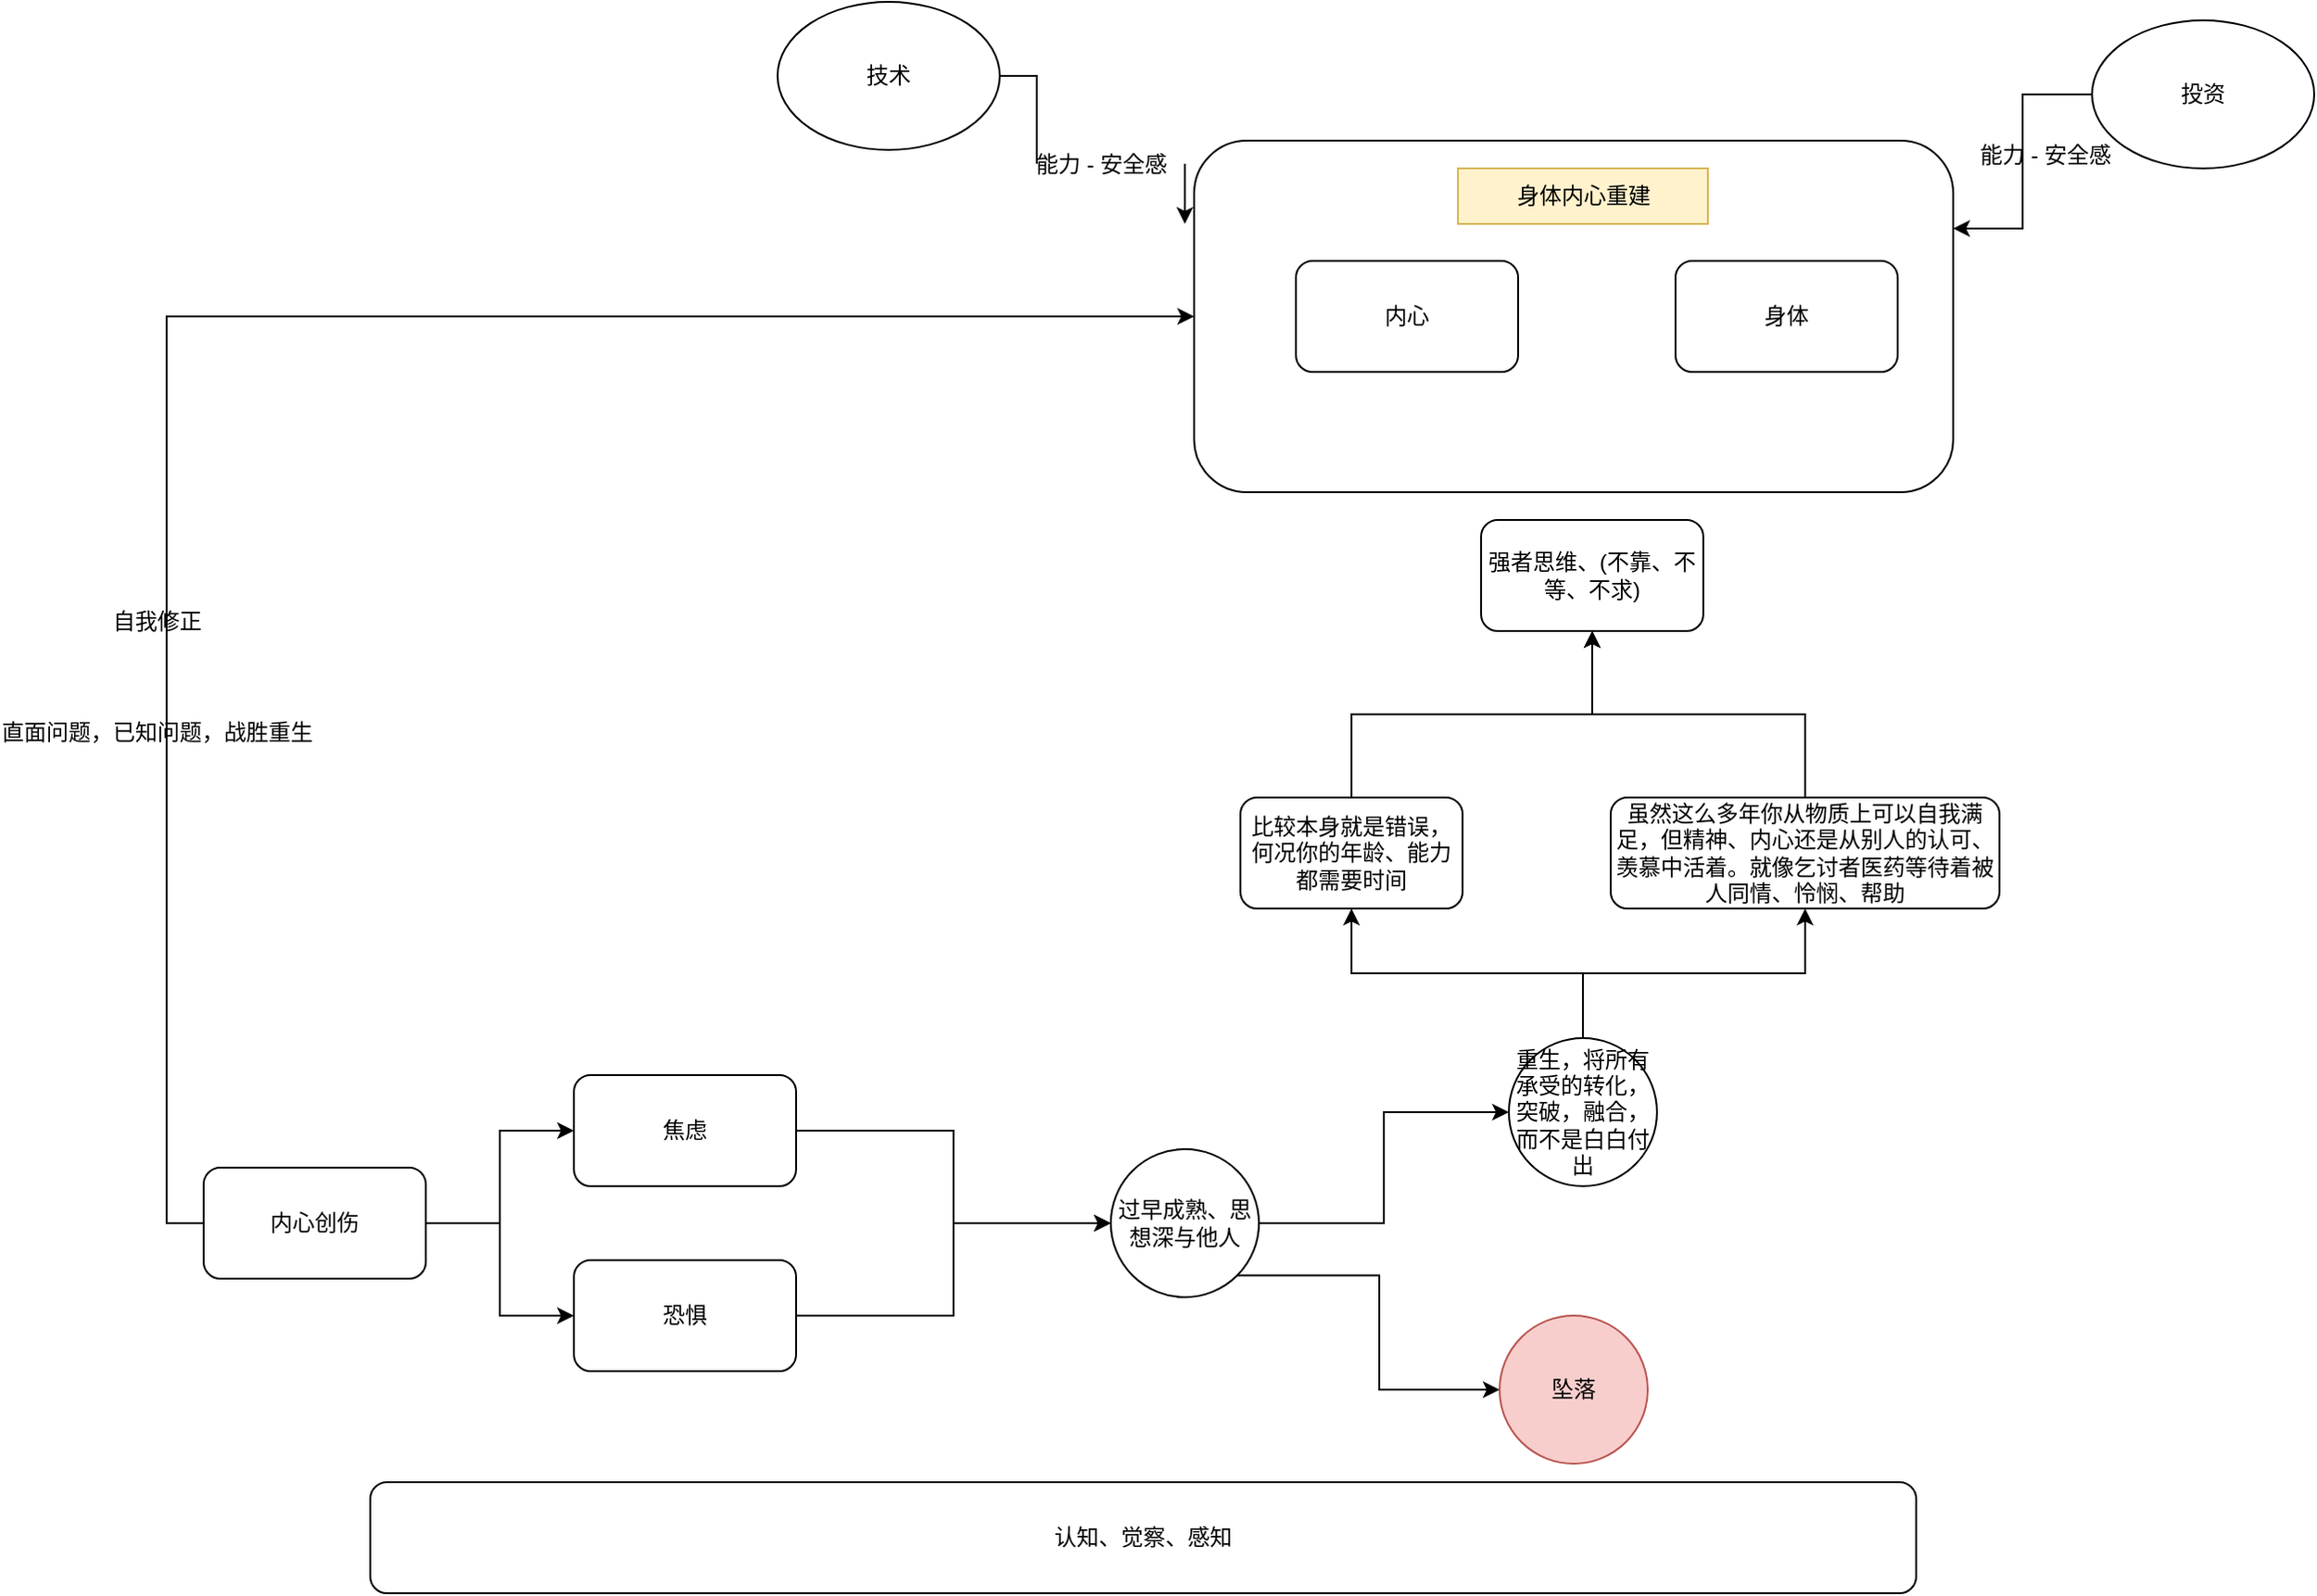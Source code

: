 <mxfile version="20.5.1" type="github">
  <diagram id="GMz4B5HaVzibIkckNy-2" name="第 1 页">
    <mxGraphModel dx="1422" dy="300800" grid="1" gridSize="10" guides="1" tooltips="1" connect="1" arrows="1" fold="1" page="1" pageScale="1" pageWidth="400000" pageHeight="300000" math="0" shadow="0">
      <root>
        <mxCell id="0" />
        <mxCell id="1" parent="0" />
        <mxCell id="BpmyPJoA6yeB_v0LB2Vu-22" value="" style="rounded=1;whiteSpace=wrap;html=1;" vertex="1" parent="1">
          <mxGeometry x="755" y="-45" width="410" height="190" as="geometry" />
        </mxCell>
        <mxCell id="BpmyPJoA6yeB_v0LB2Vu-3" value="" style="edgeStyle=orthogonalEdgeStyle;rounded=0;orthogonalLoop=1;jettySize=auto;html=1;" edge="1" parent="1" source="BpmyPJoA6yeB_v0LB2Vu-1" target="BpmyPJoA6yeB_v0LB2Vu-2">
          <mxGeometry relative="1" as="geometry" />
        </mxCell>
        <mxCell id="BpmyPJoA6yeB_v0LB2Vu-5" style="edgeStyle=orthogonalEdgeStyle;rounded=0;orthogonalLoop=1;jettySize=auto;html=1;exitX=1;exitY=0.5;exitDx=0;exitDy=0;entryX=0;entryY=0.5;entryDx=0;entryDy=0;" edge="1" parent="1" source="BpmyPJoA6yeB_v0LB2Vu-1" target="BpmyPJoA6yeB_v0LB2Vu-4">
          <mxGeometry relative="1" as="geometry" />
        </mxCell>
        <mxCell id="BpmyPJoA6yeB_v0LB2Vu-23" style="edgeStyle=orthogonalEdgeStyle;rounded=0;orthogonalLoop=1;jettySize=auto;html=1;exitX=0;exitY=0.5;exitDx=0;exitDy=0;entryX=0;entryY=0.5;entryDx=0;entryDy=0;" edge="1" parent="1" source="BpmyPJoA6yeB_v0LB2Vu-1" target="BpmyPJoA6yeB_v0LB2Vu-22">
          <mxGeometry relative="1" as="geometry" />
        </mxCell>
        <mxCell id="BpmyPJoA6yeB_v0LB2Vu-1" value="内心创伤" style="rounded=1;whiteSpace=wrap;html=1;" vertex="1" parent="1">
          <mxGeometry x="220" y="510" width="120" height="60" as="geometry" />
        </mxCell>
        <mxCell id="BpmyPJoA6yeB_v0LB2Vu-7" style="edgeStyle=orthogonalEdgeStyle;rounded=0;orthogonalLoop=1;jettySize=auto;html=1;exitX=1;exitY=0.5;exitDx=0;exitDy=0;entryX=0;entryY=0.5;entryDx=0;entryDy=0;" edge="1" parent="1" source="BpmyPJoA6yeB_v0LB2Vu-2" target="BpmyPJoA6yeB_v0LB2Vu-6">
          <mxGeometry relative="1" as="geometry" />
        </mxCell>
        <mxCell id="BpmyPJoA6yeB_v0LB2Vu-2" value="焦虑" style="whiteSpace=wrap;html=1;rounded=1;" vertex="1" parent="1">
          <mxGeometry x="420" y="460" width="120" height="60" as="geometry" />
        </mxCell>
        <mxCell id="BpmyPJoA6yeB_v0LB2Vu-8" style="edgeStyle=orthogonalEdgeStyle;rounded=0;orthogonalLoop=1;jettySize=auto;html=1;exitX=1;exitY=0.5;exitDx=0;exitDy=0;entryX=0;entryY=0.5;entryDx=0;entryDy=0;" edge="1" parent="1" source="BpmyPJoA6yeB_v0LB2Vu-4" target="BpmyPJoA6yeB_v0LB2Vu-6">
          <mxGeometry relative="1" as="geometry" />
        </mxCell>
        <mxCell id="BpmyPJoA6yeB_v0LB2Vu-4" value="恐惧" style="whiteSpace=wrap;html=1;rounded=1;" vertex="1" parent="1">
          <mxGeometry x="420" y="560" width="120" height="60" as="geometry" />
        </mxCell>
        <mxCell id="BpmyPJoA6yeB_v0LB2Vu-30" style="edgeStyle=orthogonalEdgeStyle;rounded=0;orthogonalLoop=1;jettySize=auto;html=1;exitX=1;exitY=0.5;exitDx=0;exitDy=0;entryX=0;entryY=0.5;entryDx=0;entryDy=0;" edge="1" parent="1" source="BpmyPJoA6yeB_v0LB2Vu-6" target="BpmyPJoA6yeB_v0LB2Vu-26">
          <mxGeometry relative="1" as="geometry" />
        </mxCell>
        <mxCell id="BpmyPJoA6yeB_v0LB2Vu-31" style="edgeStyle=orthogonalEdgeStyle;rounded=0;orthogonalLoop=1;jettySize=auto;html=1;exitX=1;exitY=1;exitDx=0;exitDy=0;entryX=0;entryY=0.5;entryDx=0;entryDy=0;" edge="1" parent="1" source="BpmyPJoA6yeB_v0LB2Vu-6" target="BpmyPJoA6yeB_v0LB2Vu-27">
          <mxGeometry relative="1" as="geometry" />
        </mxCell>
        <mxCell id="BpmyPJoA6yeB_v0LB2Vu-6" value="过早成熟、思想深与他人" style="ellipse;whiteSpace=wrap;html=1;aspect=fixed;" vertex="1" parent="1">
          <mxGeometry x="710" y="500" width="80" height="80" as="geometry" />
        </mxCell>
        <mxCell id="BpmyPJoA6yeB_v0LB2Vu-20" style="edgeStyle=orthogonalEdgeStyle;rounded=0;orthogonalLoop=1;jettySize=auto;html=1;exitX=0.5;exitY=0;exitDx=0;exitDy=0;entryX=0.5;entryY=1;entryDx=0;entryDy=0;" edge="1" parent="1" source="BpmyPJoA6yeB_v0LB2Vu-10" target="BpmyPJoA6yeB_v0LB2Vu-14">
          <mxGeometry relative="1" as="geometry" />
        </mxCell>
        <mxCell id="BpmyPJoA6yeB_v0LB2Vu-10" value="比较本身就是错误，何况你的年龄、能力都需要时间" style="rounded=1;whiteSpace=wrap;html=1;" vertex="1" parent="1">
          <mxGeometry x="780" y="310" width="120" height="60" as="geometry" />
        </mxCell>
        <mxCell id="BpmyPJoA6yeB_v0LB2Vu-21" style="edgeStyle=orthogonalEdgeStyle;rounded=0;orthogonalLoop=1;jettySize=auto;html=1;exitX=0.5;exitY=0;exitDx=0;exitDy=0;entryX=0.5;entryY=1;entryDx=0;entryDy=0;" edge="1" parent="1" source="BpmyPJoA6yeB_v0LB2Vu-12" target="BpmyPJoA6yeB_v0LB2Vu-14">
          <mxGeometry relative="1" as="geometry" />
        </mxCell>
        <mxCell id="BpmyPJoA6yeB_v0LB2Vu-12" value="虽然这么多年你从物质上可以自我满足，但精神、内心还是从别人的认可、羡慕中活着。就像乞讨者医药等待着被人同情、怜悯、帮助" style="rounded=1;whiteSpace=wrap;html=1;" vertex="1" parent="1">
          <mxGeometry x="980" y="310" width="210" height="60" as="geometry" />
        </mxCell>
        <mxCell id="BpmyPJoA6yeB_v0LB2Vu-14" value="强者思维、(不靠、不等、不求)" style="whiteSpace=wrap;html=1;rounded=1;" vertex="1" parent="1">
          <mxGeometry x="910" y="160" width="120" height="60" as="geometry" />
        </mxCell>
        <mxCell id="BpmyPJoA6yeB_v0LB2Vu-16" value="内心" style="whiteSpace=wrap;html=1;rounded=1;" vertex="1" parent="1">
          <mxGeometry x="810" y="20" width="120" height="60" as="geometry" />
        </mxCell>
        <mxCell id="BpmyPJoA6yeB_v0LB2Vu-19" value="身体" style="whiteSpace=wrap;html=1;rounded=1;" vertex="1" parent="1">
          <mxGeometry x="1015" y="20" width="120" height="60" as="geometry" />
        </mxCell>
        <mxCell id="BpmyPJoA6yeB_v0LB2Vu-24" value="直面问题，已知问题，战胜重生" style="text;html=1;strokeColor=none;fillColor=none;align=center;verticalAlign=middle;whiteSpace=wrap;rounded=0;" vertex="1" parent="1">
          <mxGeometry x="110" y="260" width="170" height="30" as="geometry" />
        </mxCell>
        <mxCell id="BpmyPJoA6yeB_v0LB2Vu-25" value="自我修正" style="text;html=1;strokeColor=none;fillColor=none;align=center;verticalAlign=middle;whiteSpace=wrap;rounded=0;" vertex="1" parent="1">
          <mxGeometry x="165" y="200" width="60" height="30" as="geometry" />
        </mxCell>
        <mxCell id="BpmyPJoA6yeB_v0LB2Vu-28" style="edgeStyle=orthogonalEdgeStyle;rounded=0;orthogonalLoop=1;jettySize=auto;html=1;exitX=0.5;exitY=0;exitDx=0;exitDy=0;entryX=0.5;entryY=1;entryDx=0;entryDy=0;" edge="1" parent="1" source="BpmyPJoA6yeB_v0LB2Vu-26" target="BpmyPJoA6yeB_v0LB2Vu-10">
          <mxGeometry relative="1" as="geometry" />
        </mxCell>
        <mxCell id="BpmyPJoA6yeB_v0LB2Vu-29" style="edgeStyle=orthogonalEdgeStyle;rounded=0;orthogonalLoop=1;jettySize=auto;html=1;exitX=0.5;exitY=0;exitDx=0;exitDy=0;entryX=0.5;entryY=1;entryDx=0;entryDy=0;" edge="1" parent="1" source="BpmyPJoA6yeB_v0LB2Vu-26" target="BpmyPJoA6yeB_v0LB2Vu-12">
          <mxGeometry relative="1" as="geometry" />
        </mxCell>
        <mxCell id="BpmyPJoA6yeB_v0LB2Vu-26" value="重生，将所有承受的转化，突破，融合，而不是白白付出" style="ellipse;whiteSpace=wrap;html=1;aspect=fixed;" vertex="1" parent="1">
          <mxGeometry x="925" y="440" width="80" height="80" as="geometry" />
        </mxCell>
        <mxCell id="BpmyPJoA6yeB_v0LB2Vu-27" value="坠落" style="ellipse;whiteSpace=wrap;html=1;aspect=fixed;fillColor=#f8cecc;strokeColor=#b85450;" vertex="1" parent="1">
          <mxGeometry x="920" y="590" width="80" height="80" as="geometry" />
        </mxCell>
        <mxCell id="BpmyPJoA6yeB_v0LB2Vu-32" value="认知、觉察、感知" style="rounded=1;whiteSpace=wrap;html=1;" vertex="1" parent="1">
          <mxGeometry x="310" y="680" width="835" height="60" as="geometry" />
        </mxCell>
        <mxCell id="BpmyPJoA6yeB_v0LB2Vu-33" value="身体内心重建" style="text;html=1;strokeColor=#d6b656;fillColor=#fff2cc;align=center;verticalAlign=middle;whiteSpace=wrap;rounded=0;" vertex="1" parent="1">
          <mxGeometry x="897.5" y="-30" width="135" height="30" as="geometry" />
        </mxCell>
        <mxCell id="BpmyPJoA6yeB_v0LB2Vu-36" style="edgeStyle=orthogonalEdgeStyle;rounded=0;orthogonalLoop=1;jettySize=auto;html=1;exitX=1;exitY=0.5;exitDx=0;exitDy=0;startArrow=none;" edge="1" parent="1" source="BpmyPJoA6yeB_v0LB2Vu-38">
          <mxGeometry relative="1" as="geometry">
            <mxPoint x="750" as="targetPoint" />
          </mxGeometry>
        </mxCell>
        <mxCell id="BpmyPJoA6yeB_v0LB2Vu-34" value="技术" style="ellipse;whiteSpace=wrap;html=1;" vertex="1" parent="1">
          <mxGeometry x="530" y="-120" width="120" height="80" as="geometry" />
        </mxCell>
        <mxCell id="BpmyPJoA6yeB_v0LB2Vu-37" style="edgeStyle=orthogonalEdgeStyle;rounded=0;orthogonalLoop=1;jettySize=auto;html=1;exitX=0;exitY=0.5;exitDx=0;exitDy=0;entryX=1;entryY=0.25;entryDx=0;entryDy=0;" edge="1" parent="1" source="BpmyPJoA6yeB_v0LB2Vu-35" target="BpmyPJoA6yeB_v0LB2Vu-22">
          <mxGeometry relative="1" as="geometry" />
        </mxCell>
        <mxCell id="BpmyPJoA6yeB_v0LB2Vu-35" value="投资" style="ellipse;whiteSpace=wrap;html=1;" vertex="1" parent="1">
          <mxGeometry x="1240" y="-110" width="120" height="80" as="geometry" />
        </mxCell>
        <mxCell id="BpmyPJoA6yeB_v0LB2Vu-38" value="能力 - 安全感" style="text;html=1;strokeColor=none;fillColor=none;align=center;verticalAlign=middle;whiteSpace=wrap;rounded=0;" vertex="1" parent="1">
          <mxGeometry x="660" y="-50" width="90" height="35" as="geometry" />
        </mxCell>
        <mxCell id="BpmyPJoA6yeB_v0LB2Vu-39" value="" style="edgeStyle=orthogonalEdgeStyle;rounded=0;orthogonalLoop=1;jettySize=auto;html=1;exitX=1;exitY=0.5;exitDx=0;exitDy=0;endArrow=none;" edge="1" parent="1" source="BpmyPJoA6yeB_v0LB2Vu-34" target="BpmyPJoA6yeB_v0LB2Vu-38">
          <mxGeometry relative="1" as="geometry">
            <mxPoint x="750" as="targetPoint" />
            <mxPoint x="680" y="-30" as="sourcePoint" />
          </mxGeometry>
        </mxCell>
        <mxCell id="BpmyPJoA6yeB_v0LB2Vu-41" value="能力 - 安全感" style="text;html=1;strokeColor=none;fillColor=none;align=center;verticalAlign=middle;whiteSpace=wrap;rounded=0;" vertex="1" parent="1">
          <mxGeometry x="1170" y="-55" width="90" height="35" as="geometry" />
        </mxCell>
      </root>
    </mxGraphModel>
  </diagram>
</mxfile>
